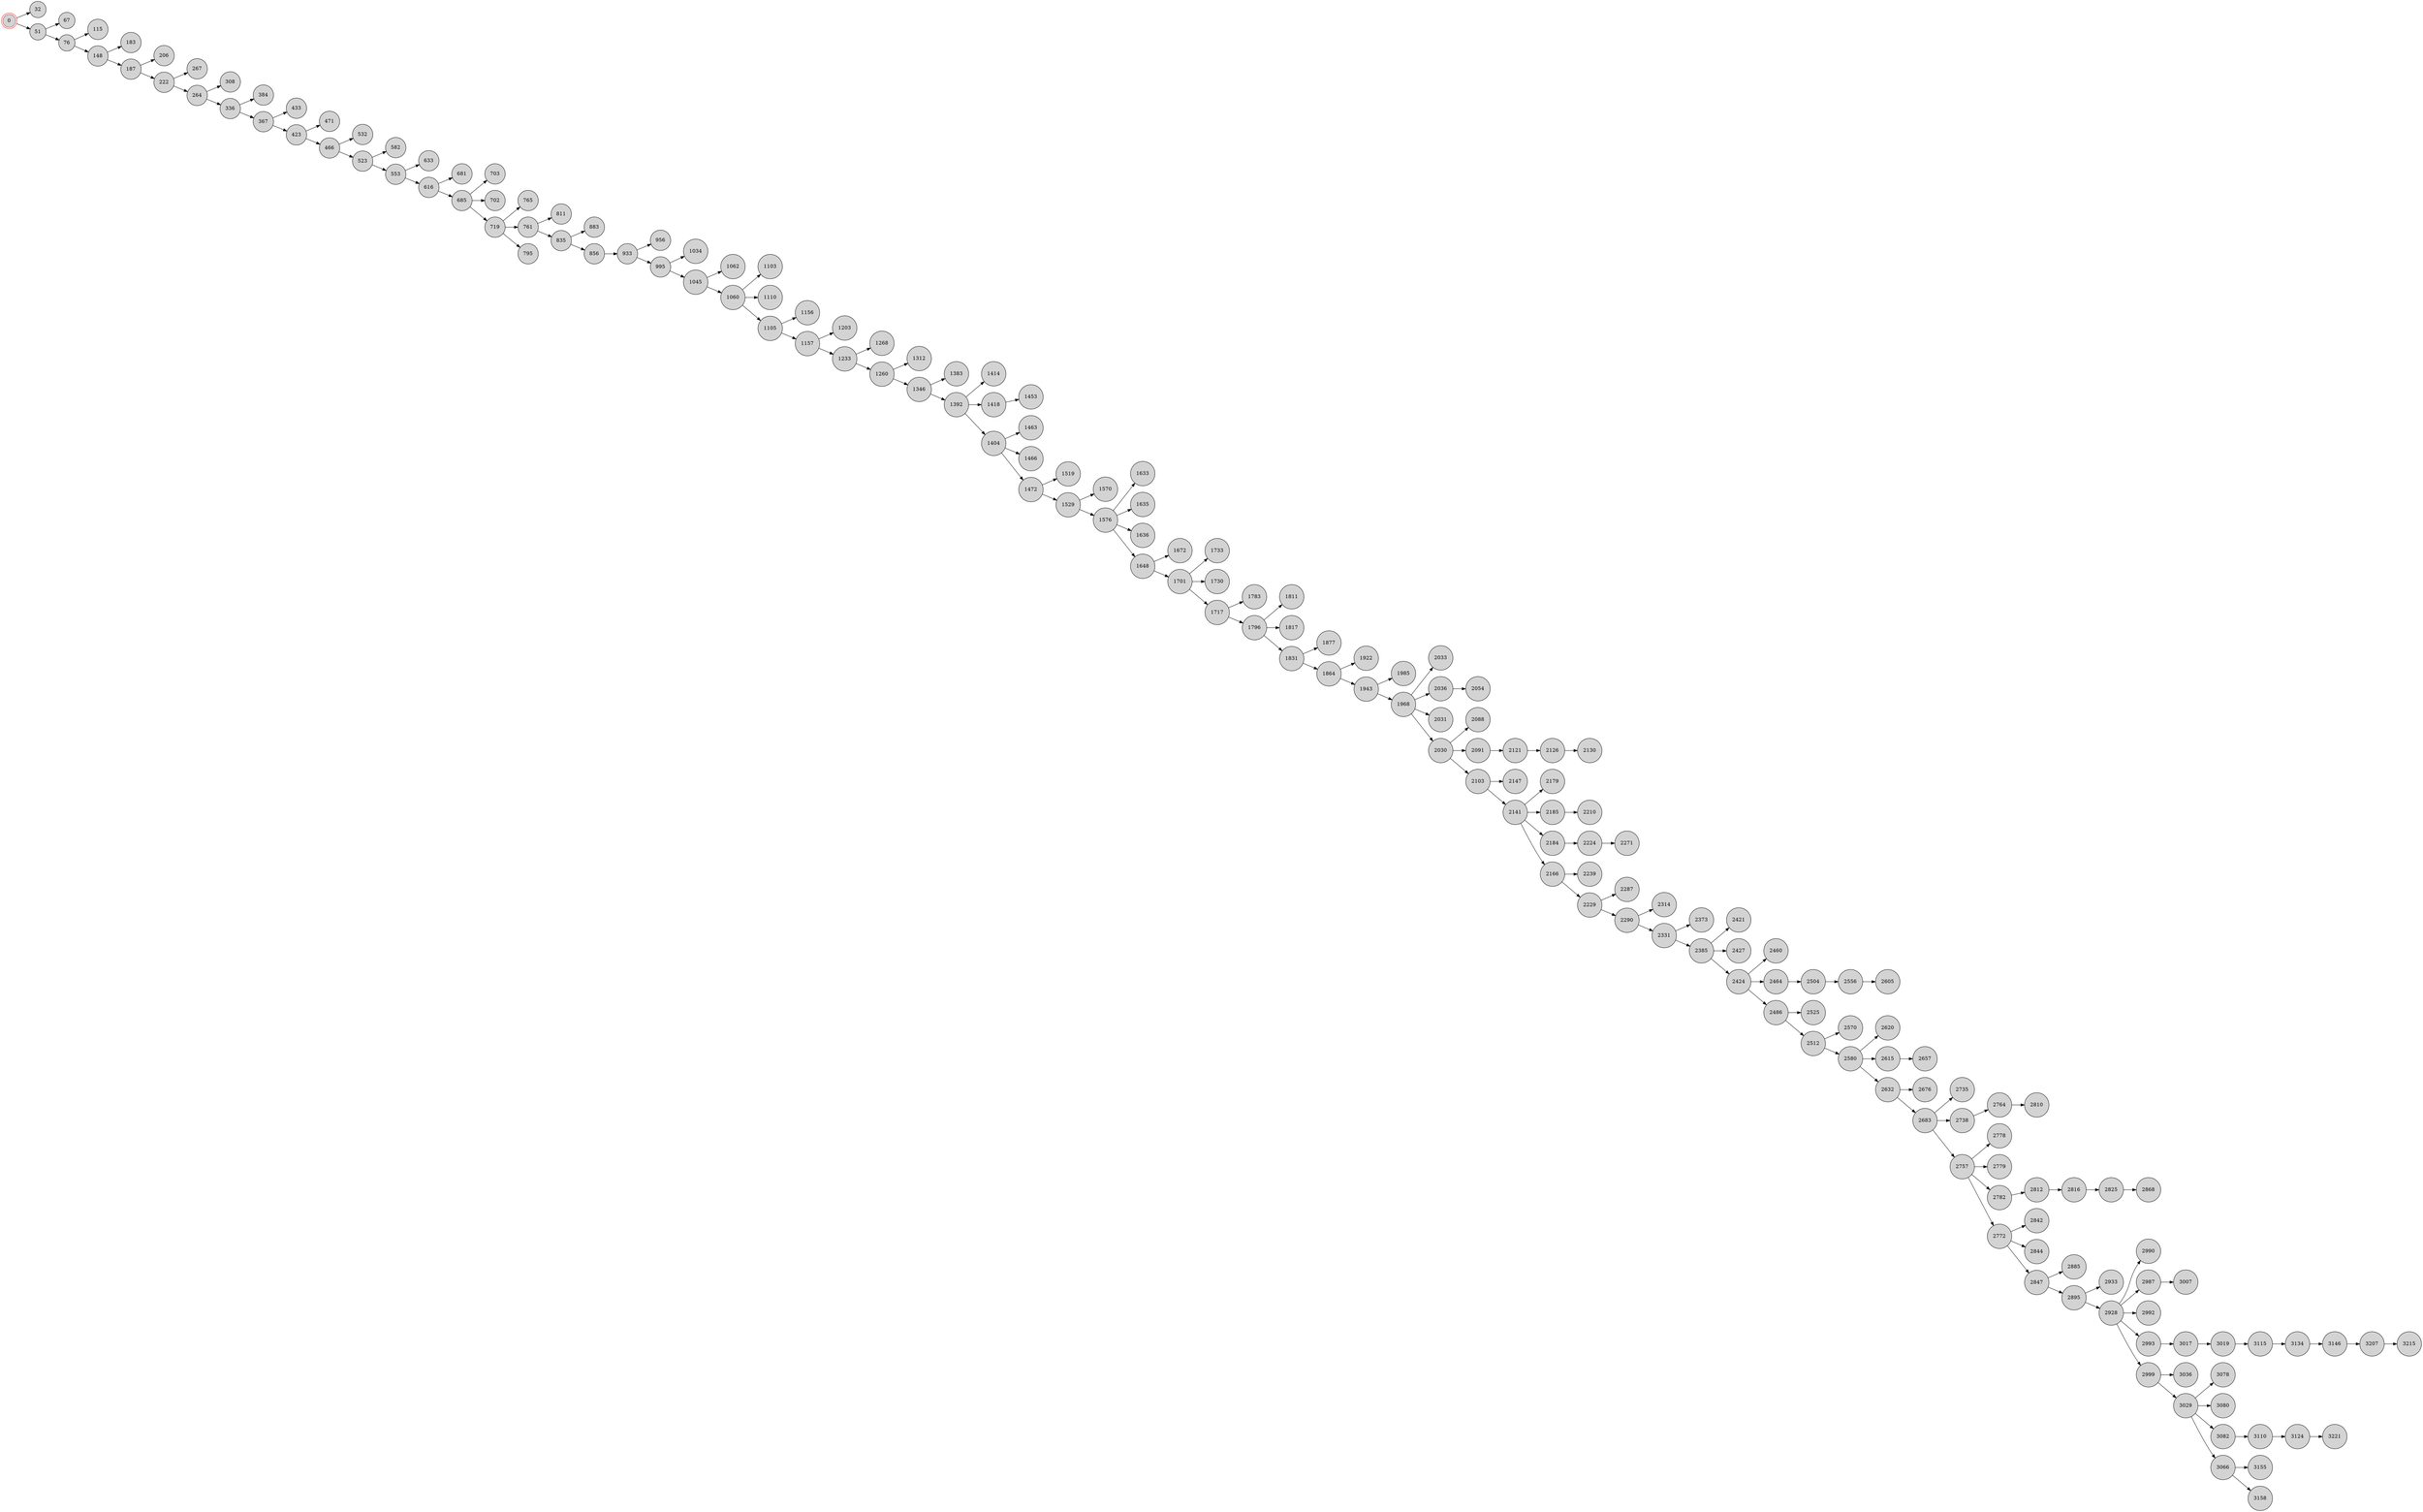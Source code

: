 digraph BlockchainTree {
    rankdir=LR;
    node [shape=circle, style=filled, fillcolor=lightgray];

    0 [shape=doublecircle, color=red];
    0 -> 32;
    0 -> 51;
    51 -> 67;
    51 -> 76;
    76 -> 115;
    76 -> 148;
    148 -> 183;
    148 -> 187;
    187 -> 206;
    187 -> 222;
    222 -> 267;
    222 -> 264;
    264 -> 308;
    264 -> 336;
    336 -> 384;
    336 -> 367;
    367 -> 433;
    367 -> 423;
    423 -> 471;
    423 -> 466;
    466 -> 532;
    466 -> 523;
    523 -> 582;
    523 -> 553;
    553 -> 633;
    553 -> 616;
    616 -> 681;
    616 -> 685;
    685 -> 703;
    685 -> 702;
    685 -> 719;
    719 -> 765;
    719 -> 761;
    761 -> 811;
    719 -> 795;
    761 -> 835;
    835 -> 883;
    835 -> 856;
    856 -> 933;
    933 -> 956;
    933 -> 995;
    995 -> 1034;
    995 -> 1045;
    1045 -> 1062;
    1045 -> 1060;
    1060 -> 1103;
    1060 -> 1110;
    1060 -> 1105;
    1105 -> 1156;
    1105 -> 1157;
    1157 -> 1203;
    1157 -> 1233;
    1233 -> 1268;
    1233 -> 1260;
    1260 -> 1312;
    1260 -> 1346;
    1346 -> 1383;
    1346 -> 1392;
    1392 -> 1414;
    1392 -> 1418;
    1392 -> 1404;
    1404 -> 1463;
    1404 -> 1466;
    1418 -> 1453;
    1404 -> 1472;
    1472 -> 1519;
    1472 -> 1529;
    1529 -> 1570;
    1529 -> 1576;
    1576 -> 1633;
    1576 -> 1635;
    1576 -> 1636;
    1576 -> 1648;
    1648 -> 1672;
    1648 -> 1701;
    1701 -> 1733;
    1701 -> 1730;
    1701 -> 1717;
    1717 -> 1783;
    1717 -> 1796;
    1796 -> 1811;
    1796 -> 1817;
    1796 -> 1831;
    1831 -> 1877;
    1831 -> 1864;
    1864 -> 1922;
    1864 -> 1943;
    1943 -> 1985;
    1943 -> 1968;
    1968 -> 2033;
    1968 -> 2036;
    1968 -> 2031;
    1968 -> 2030;
    2030 -> 2088;
    2030 -> 2091;
    2091 -> 2121;
    2121 -> 2126;
    2036 -> 2054;
    2030 -> 2103;
    2103 -> 2147;
    2103 -> 2141;
    2141 -> 2179;
    2141 -> 2185;
    2126 -> 2130;
    2141 -> 2184;
    2185 -> 2210;
    2141 -> 2166;
    2166 -> 2239;
    2184 -> 2224;
    2166 -> 2229;
    2229 -> 2287;
    2224 -> 2271;
    2229 -> 2290;
    2290 -> 2314;
    2290 -> 2331;
    2331 -> 2373;
    2331 -> 2385;
    2385 -> 2421;
    2385 -> 2427;
    2385 -> 2424;
    2424 -> 2460;
    2424 -> 2464;
    2424 -> 2486;
    2486 -> 2525;
    2464 -> 2504;
    2486 -> 2512;
    2512 -> 2570;
    2504 -> 2556;
    2512 -> 2580;
    2580 -> 2620;
    2556 -> 2605;
    2580 -> 2615;
    2580 -> 2632;
    2632 -> 2676;
    2615 -> 2657;
    2632 -> 2683;
    2683 -> 2735;
    2683 -> 2738;
    2683 -> 2757;
    2757 -> 2778;
    2738 -> 2764;
    2757 -> 2779;
    2757 -> 2782;
    2782 -> 2812;
    2764 -> 2810;
    2812 -> 2816;
    2757 -> 2772;
    2772 -> 2842;
    2772 -> 2844;
    2816 -> 2825;
    2772 -> 2847;
    2847 -> 2885;
    2847 -> 2895;
    2895 -> 2933;
    2895 -> 2928;
    2928 -> 2990;
    2928 -> 2987;
    2825 -> 2868;
    2928 -> 2992;
    2928 -> 2993;
    2993 -> 3017;
    2928 -> 2999;
    2999 -> 3036;
    2987 -> 3007;
    2999 -> 3029;
    3029 -> 3078;
    3029 -> 3080;
    3029 -> 3082;
    3017 -> 3019;
    3082 -> 3110;
    3019 -> 3115;
    3115 -> 3134;
    3029 -> 3066;
    3066 -> 3155;
    3134 -> 3146;
    3146 -> 3207;
    3207 -> 3215;
    3110 -> 3124;
    3124 -> 3221;
    3066 -> 3158;
}
